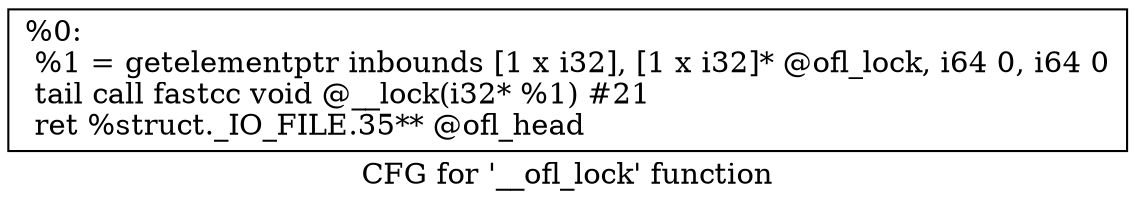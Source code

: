 digraph "CFG for '__ofl_lock' function" {
	label="CFG for '__ofl_lock' function";

	Node0x284b170 [shape=record,label="{%0:\l  %1 = getelementptr inbounds [1 x i32], [1 x i32]* @ofl_lock, i64 0, i64 0\l  tail call fastcc void @__lock(i32* %1) #21\l  ret %struct._IO_FILE.35** @ofl_head\l}"];
}
